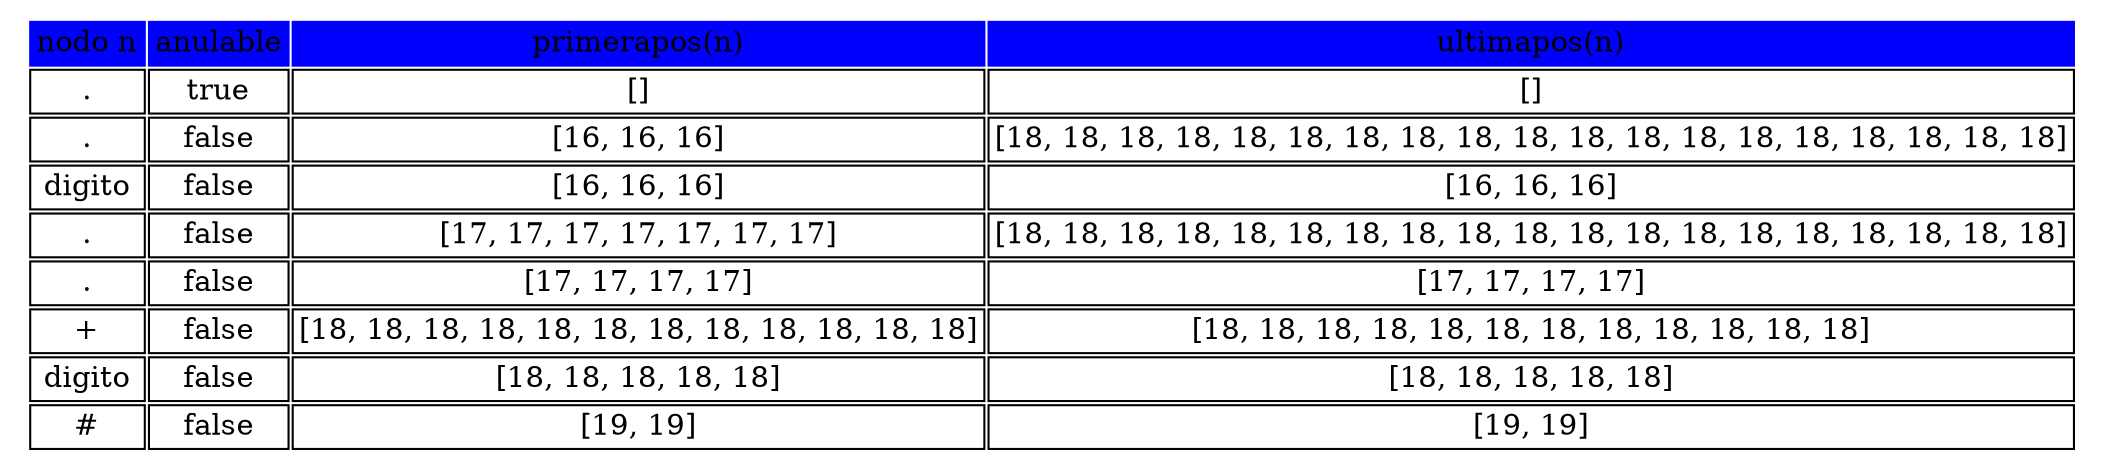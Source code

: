 digraph G{tbl [
shape=plaintext
label=<
<table border='0' cellborder='1' cellspacing='2'>
<tr><td color='blue' bgcolor='blue'>nodo n</td><td color='blue' bgcolor='blue'>anulable</td><td color='blue' bgcolor='blue'>primerapos(n)</td><td color='blue' bgcolor='blue'>ultimapos(n)</td></tr><tr><td>.</td><td>true</td><td>[]</td><td>[]</td></tr>
<tr><td>.</td><td>false</td><td>[16, 16, 16]</td><td>[18, 18, 18, 18, 18, 18, 18, 18, 18, 18, 18, 18, 18, 18, 18, 18, 18, 18, 18]</td></tr>
<tr><td>digito</td><td>false</td><td>[16, 16, 16]</td><td>[16, 16, 16]</td></tr>
<tr><td>.</td><td>false</td><td>[17, 17, 17, 17, 17, 17, 17]</td><td>[18, 18, 18, 18, 18, 18, 18, 18, 18, 18, 18, 18, 18, 18, 18, 18, 18, 18, 18]</td></tr>
<tr><td>.</td><td>false</td><td>[17, 17, 17, 17]</td><td>[17, 17, 17, 17]</td></tr>
<tr><td>+</td><td>false</td><td>[18, 18, 18, 18, 18, 18, 18, 18, 18, 18, 18, 18]</td><td>[18, 18, 18, 18, 18, 18, 18, 18, 18, 18, 18, 18]</td></tr>
<tr><td>digito</td><td>false</td><td>[18, 18, 18, 18, 18]</td><td>[18, 18, 18, 18, 18]</td></tr>
<tr><td>#</td><td>false</td><td>[19, 19]</td><td>[19, 19]</td></tr>
</table>
>];
}